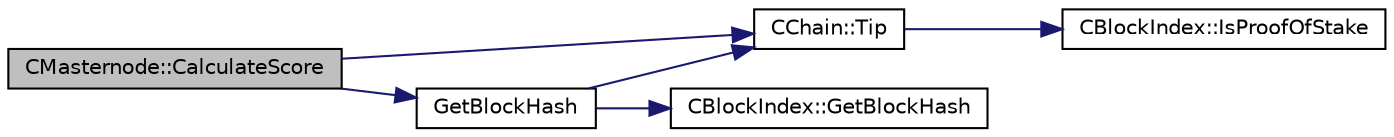 digraph "CMasternode::CalculateScore"
{
  edge [fontname="Helvetica",fontsize="10",labelfontname="Helvetica",labelfontsize="10"];
  node [fontname="Helvetica",fontsize="10",shape=record];
  rankdir="LR";
  Node9 [label="CMasternode::CalculateScore",height=0.2,width=0.4,color="black", fillcolor="grey75", style="filled", fontcolor="black"];
  Node9 -> Node10 [color="midnightblue",fontsize="10",style="solid",fontname="Helvetica"];
  Node10 [label="CChain::Tip",height=0.2,width=0.4,color="black", fillcolor="white", style="filled",URL="$class_c_chain.html#a40ccefec14f8f3195c08c827af8cf412",tooltip="Returns the index entry for the tip of this chain, or NULL if none. "];
  Node10 -> Node11 [color="midnightblue",fontsize="10",style="solid",fontname="Helvetica"];
  Node11 [label="CBlockIndex::IsProofOfStake",height=0.2,width=0.4,color="black", fillcolor="white", style="filled",URL="$class_c_block_index.html#a2438a891e9d43821c0d99e1bdac56fde"];
  Node9 -> Node12 [color="midnightblue",fontsize="10",style="solid",fontname="Helvetica"];
  Node12 [label="GetBlockHash",height=0.2,width=0.4,color="black", fillcolor="white", style="filled",URL="$masternode_8cpp.html#a32f5cbabfc2bd53c2f2daedf122a83cb"];
  Node12 -> Node10 [color="midnightblue",fontsize="10",style="solid",fontname="Helvetica"];
  Node12 -> Node13 [color="midnightblue",fontsize="10",style="solid",fontname="Helvetica"];
  Node13 [label="CBlockIndex::GetBlockHash",height=0.2,width=0.4,color="black", fillcolor="white", style="filled",URL="$class_c_block_index.html#a98490a2788c65cdd6ae9002b004dd74c"];
}

